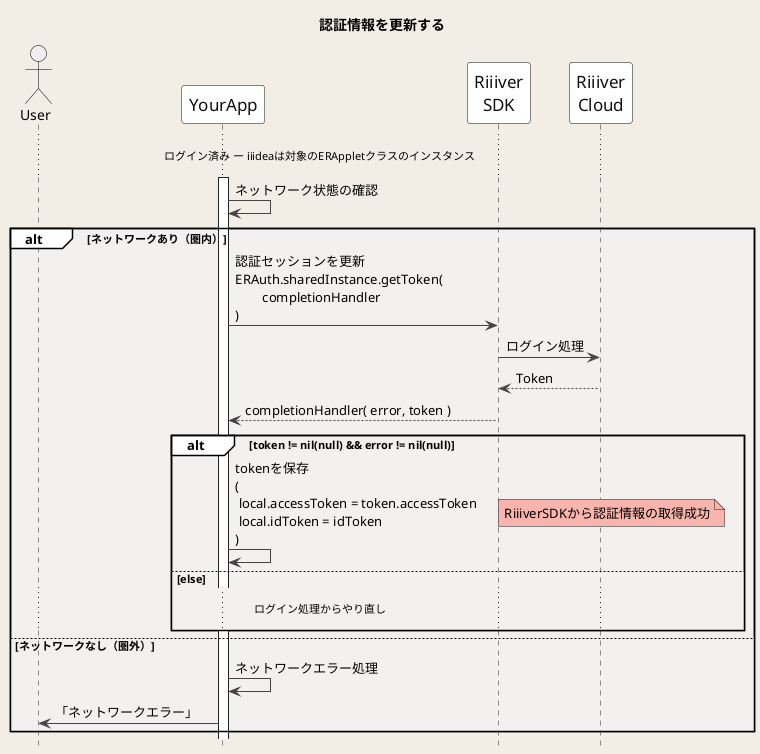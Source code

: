 @startuml
title 認証情報を更新する
hide footbox

skinparam DefaultFontName "Noto Sans JP, Helvetica, Arial, Liberation Sans"
skinparam BackgroundColor #F2EEE6
skinparam Shadowing false
skinparam NoteBackgroundColor #F9B5AD
skinparam NodeBorderColor #F26767

skinparam sequence {
ArrowColor #444444
ActorBorderColor Black
LifeLineBorderColor #222222
LifeLineBackgroundColor White
BoxBorderColor #FFFFFF
BoxBackgroundColor #F2fEf6
GroupBackgroundColor #FFFFFF
GroupBodyBackgroundColor #F3F0F0

ParticipantBorderColor #111111
ParticipantBackgroundColor White
ParticipantFontSize 17
ParticipantFontColor #111111
BoundaryBorderColor Gray
ActorBackgroundColor #eeeeee
ActorFontColor Black

}

actor User
participant YourApp as App
participant "Riiiver\nSDK" as ERSDK
participant "Riiiver\nCloud" as Riiiver

activate App

... ログイン済み ー iiideaは対象のERAppletクラスのインスタンス ...

App -> App: ネットワーク状態の確認
alt ネットワークあり（圏内）
    App -> ERSDK: 認証セッションを更新\nERAuth.sharedInstance.getToken(\n\tcompletionHandler\n)
    ERSDK -> Riiiver: ログイン処理
    ERSDK <-- Riiiver: Token
    App <-- ERSDK: completionHandler( error, token )
    alt token != nil(null) && error != nil(null)
        App -> App: tokenを保存\n(\n local.accessToken = token.accessToken\n local.idToken = idToken\n)
        note right: RiiiverSDKから認証情報の取得成功
    else else
        ... ログイン処理からやり直し ...
    end
else ネットワークなし（圏外）
    App -> App: ネットワークエラー処理
    User <- App: 「ネットワークエラー」　
end

@enduml
